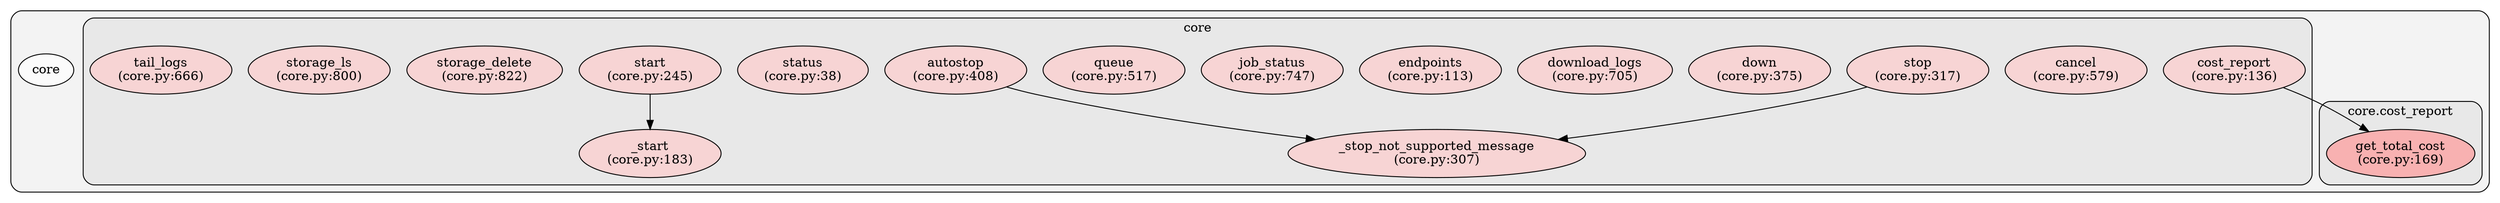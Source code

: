 digraph G {
    graph [rankdir=TB, clusterrank="local"];
    subgraph cluster_G {

        graph [style="filled,rounded",fillcolor="#80808018", label=""];
        core [label="core", style="filled", fillcolor="#ffffffb2", fontcolor="#000000", group="0"];
        subgraph cluster_core {

            graph [style="filled,rounded",fillcolor="#80808018", label="core"];
            core___start [label="_start\n(core.py:183)", style="filled", fillcolor="#feccccb2", fontcolor="#000000", group="0"];
            core___stop_not_supported_message [label="_stop_not_supported_message\n(core.py:307)", style="filled", fillcolor="#feccccb2", fontcolor="#000000", group="0"];
            core__autostop [label="autostop\n(core.py:408)", style="filled", fillcolor="#feccccb2", fontcolor="#000000", group="0"];
            core__cancel [label="cancel\n(core.py:579)", style="filled", fillcolor="#feccccb2", fontcolor="#000000", group="0"];
            core__cost_report [label="cost_report\n(core.py:136)", style="filled", fillcolor="#feccccb2", fontcolor="#000000", group="0"];
            core__down [label="down\n(core.py:375)", style="filled", fillcolor="#feccccb2", fontcolor="#000000", group="0"];
            core__download_logs [label="download_logs\n(core.py:705)", style="filled", fillcolor="#feccccb2", fontcolor="#000000", group="0"];
            core__endpoints [label="endpoints\n(core.py:113)", style="filled", fillcolor="#feccccb2", fontcolor="#000000", group="0"];
            core__job_status [label="job_status\n(core.py:747)", style="filled", fillcolor="#feccccb2", fontcolor="#000000", group="0"];
            core__queue [label="queue\n(core.py:517)", style="filled", fillcolor="#feccccb2", fontcolor="#000000", group="0"];
            core__start [label="start\n(core.py:245)", style="filled", fillcolor="#feccccb2", fontcolor="#000000", group="0"];
            core__status [label="status\n(core.py:38)", style="filled", fillcolor="#feccccb2", fontcolor="#000000", group="0"];
            core__stop [label="stop\n(core.py:317)", style="filled", fillcolor="#feccccb2", fontcolor="#000000", group="0"];
            core__storage_delete [label="storage_delete\n(core.py:822)", style="filled", fillcolor="#feccccb2", fontcolor="#000000", group="0"];
            core__storage_ls [label="storage_ls\n(core.py:800)", style="filled", fillcolor="#feccccb2", fontcolor="#000000", group="0"];
            core__tail_logs [label="tail_logs\n(core.py:666)", style="filled", fillcolor="#feccccb2", fontcolor="#000000", group="0"];
        }
        subgraph cluster_core__cost_report {

            graph [style="filled,rounded",fillcolor="#80808018", label="core.cost_report"];
            core__cost_report__get_total_cost [label="get_total_cost\n(core.py:169)", style="filled", fillcolor="#ff9999b2", fontcolor="#000000", group="0"];
        }
    }
        core__cost_report -> core__cost_report__get_total_cost [style="solid", color="#000000"];
        core__start -> core___start [style="solid", color="#000000"];
        core__stop -> core___stop_not_supported_message [style="solid", color="#000000"];
        core__autostop -> core___stop_not_supported_message [style="solid", color="#000000"];
    }
